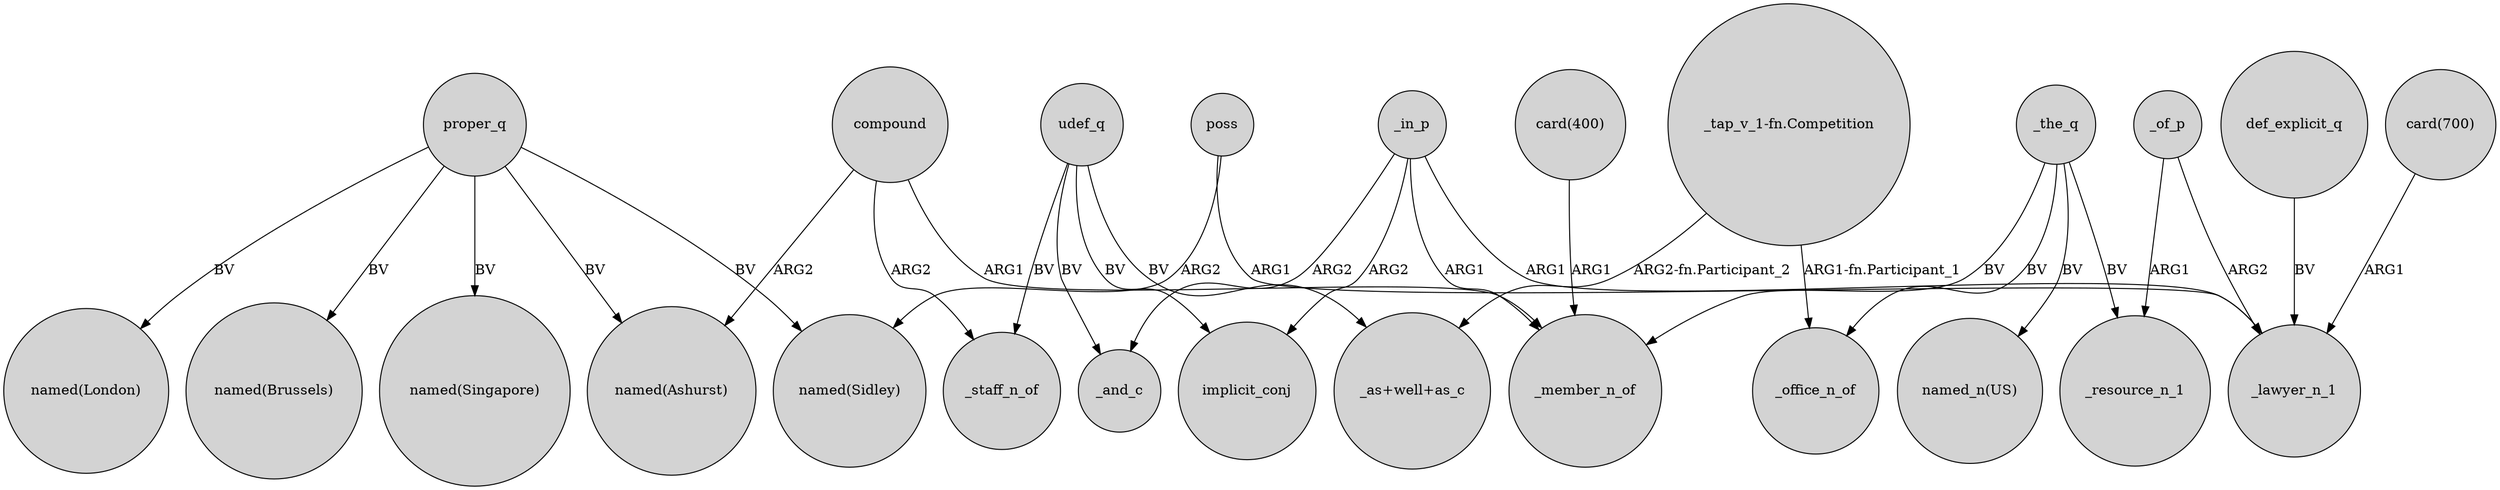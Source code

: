 digraph {
	node [shape=circle style=filled]
	poss -> "named(Sidley)" [label=ARG2]
	proper_q -> "named(Brussels)" [label=BV]
	_in_p -> _member_n_of [label=ARG1]
	proper_q -> "named(Sidley)" [label=BV]
	proper_q -> "named(Ashurst)" [label=BV]
	_in_p -> _and_c [label=ARG2]
	poss -> _lawyer_n_1 [label=ARG1]
	_the_q -> "named_n(US)" [label=BV]
	udef_q -> _staff_n_of [label=BV]
	_in_p -> implicit_conj [label=ARG2]
	udef_q -> _and_c [label=BV]
	proper_q -> "named(Singapore)" [label=BV]
	compound -> "named(Ashurst)" [label=ARG2]
	_the_q -> _office_n_of [label=BV]
	"_tap_v_1-fn.Competition" -> _office_n_of [label="ARG1-fn.Participant_1"]
	_in_p -> _lawyer_n_1 [label=ARG1]
	_the_q -> _member_n_of [label=BV]
	"_tap_v_1-fn.Competition" -> "_as+well+as_c" [label="ARG2-fn.Participant_2"]
	"card(400)" -> _member_n_of [label=ARG1]
	"card(700)" -> _lawyer_n_1 [label=ARG1]
	compound -> _member_n_of [label=ARG1]
	udef_q -> "_as+well+as_c" [label=BV]
	_of_p -> _resource_n_1 [label=ARG1]
	proper_q -> "named(London)" [label=BV]
	compound -> _staff_n_of [label=ARG2]
	def_explicit_q -> _lawyer_n_1 [label=BV]
	_of_p -> _lawyer_n_1 [label=ARG2]
	udef_q -> implicit_conj [label=BV]
	_the_q -> _resource_n_1 [label=BV]
}
